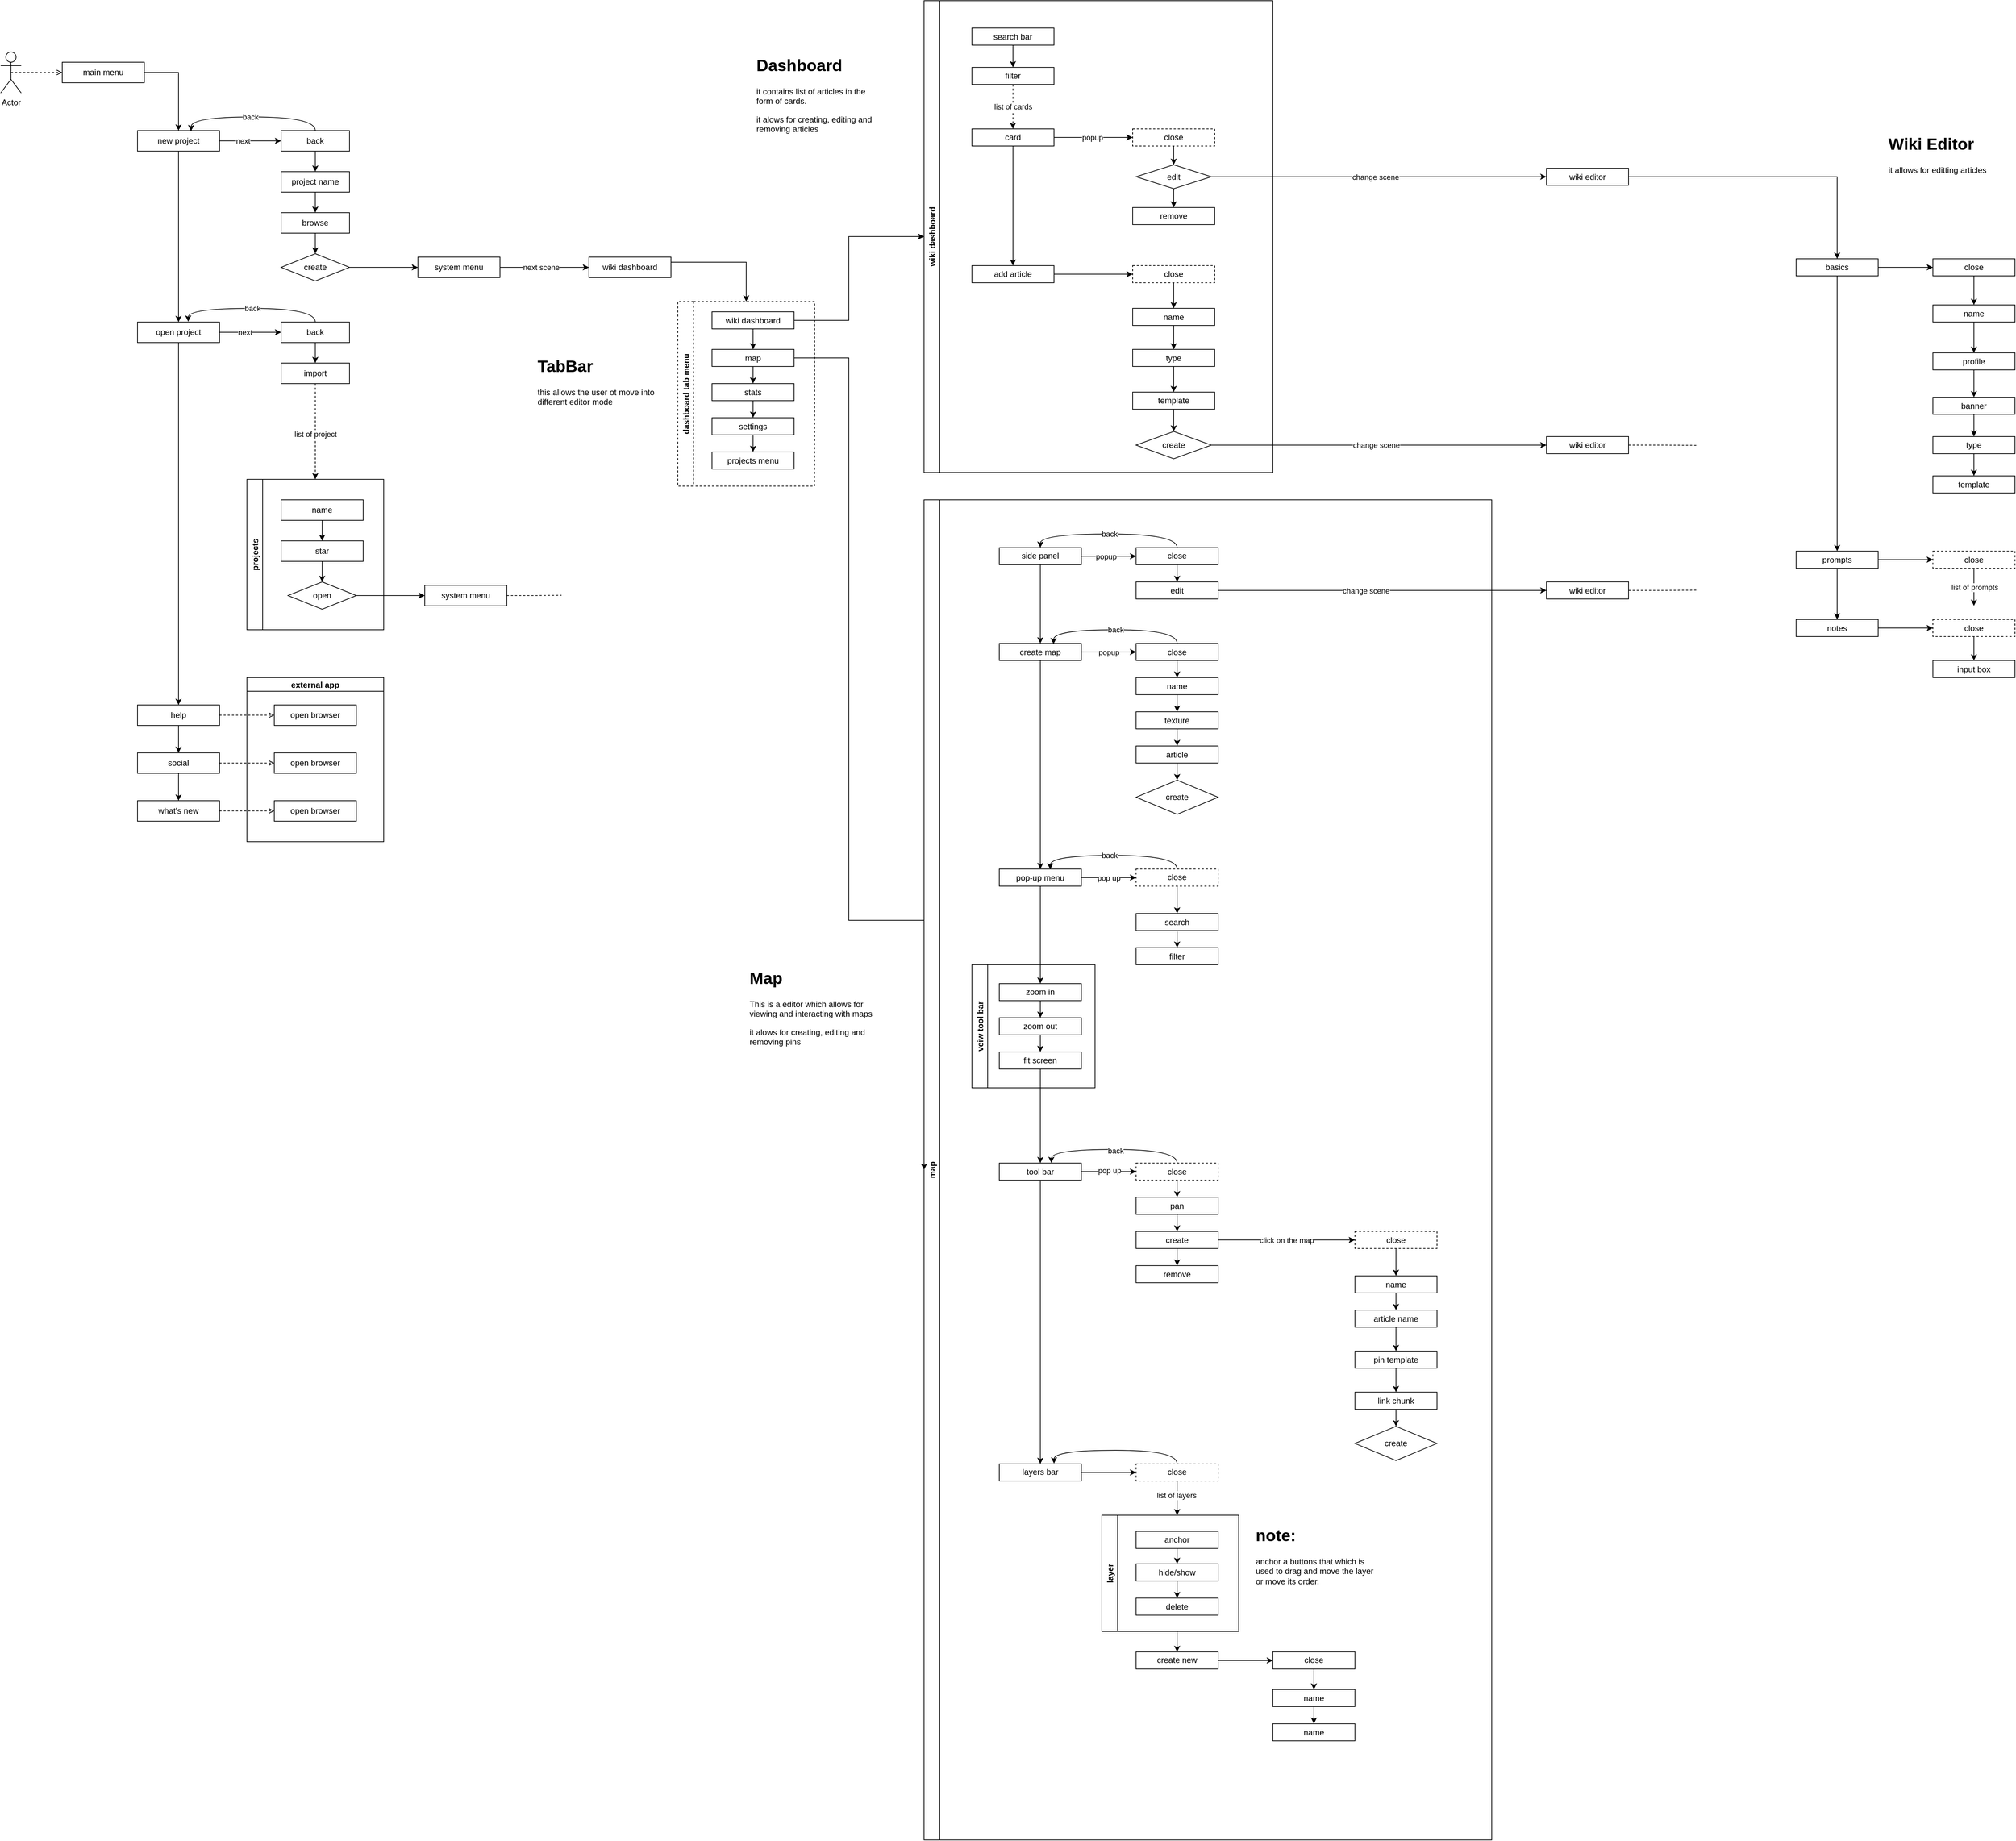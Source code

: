 <mxfile version="16.1.2" type="device"><diagram id="0DMpUwvnD3lYUI36WdBV" name="Page-1"><mxGraphModel dx="2449" dy="1987" grid="1" gridSize="10" guides="1" tooltips="1" connect="1" arrows="1" fold="1" page="1" pageScale="1" pageWidth="850" pageHeight="1100" math="0" shadow="0"><root><mxCell id="0"/><mxCell id="1" parent="0"/><mxCell id="yI7fSmrhhhy40DSLnS2Z-13" style="edgeStyle=orthogonalEdgeStyle;rounded=0;orthogonalLoop=1;jettySize=auto;html=1;exitX=1;exitY=0.5;exitDx=0;exitDy=0;" parent="1" source="yI7fSmrhhhy40DSLnS2Z-2" target="yI7fSmrhhhy40DSLnS2Z-3" edge="1"><mxGeometry relative="1" as="geometry"/></mxCell><mxCell id="yI7fSmrhhhy40DSLnS2Z-2" value="main menu" style="rounded=0;whiteSpace=wrap;html=1;" parent="1" vertex="1"><mxGeometry x="150" y="90" width="120" height="30" as="geometry"/></mxCell><mxCell id="yI7fSmrhhhy40DSLnS2Z-14" style="edgeStyle=orthogonalEdgeStyle;rounded=0;orthogonalLoop=1;jettySize=auto;html=1;exitX=0.5;exitY=1;exitDx=0;exitDy=0;" parent="1" source="yI7fSmrhhhy40DSLnS2Z-3" target="yI7fSmrhhhy40DSLnS2Z-4" edge="1"><mxGeometry relative="1" as="geometry"/></mxCell><mxCell id="yI7fSmrhhhy40DSLnS2Z-15" style="edgeStyle=orthogonalEdgeStyle;rounded=0;orthogonalLoop=1;jettySize=auto;html=1;exitX=1;exitY=0.5;exitDx=0;exitDy=0;entryX=0;entryY=0.5;entryDx=0;entryDy=0;" parent="1" source="yI7fSmrhhhy40DSLnS2Z-3" target="yI7fSmrhhhy40DSLnS2Z-5" edge="1"><mxGeometry relative="1" as="geometry"/></mxCell><mxCell id="yI7fSmrhhhy40DSLnS2Z-62" value="next" style="edgeLabel;html=1;align=center;verticalAlign=middle;resizable=0;points=[];fontColor=#000000;" parent="yI7fSmrhhhy40DSLnS2Z-15" vertex="1" connectable="0"><mxGeometry x="-0.24" relative="1" as="geometry"><mxPoint as="offset"/></mxGeometry></mxCell><mxCell id="yI7fSmrhhhy40DSLnS2Z-3" value="new project" style="rounded=0;whiteSpace=wrap;html=1;" parent="1" vertex="1"><mxGeometry x="260" y="190" width="120" height="30" as="geometry"/></mxCell><mxCell id="yI7fSmrhhhy40DSLnS2Z-23" style="edgeStyle=orthogonalEdgeStyle;rounded=0;orthogonalLoop=1;jettySize=auto;html=1;exitX=1;exitY=0.5;exitDx=0;exitDy=0;" parent="1" source="yI7fSmrhhhy40DSLnS2Z-4" target="yI7fSmrhhhy40DSLnS2Z-6" edge="1"><mxGeometry relative="1" as="geometry"/></mxCell><mxCell id="yI7fSmrhhhy40DSLnS2Z-63" value="next" style="edgeLabel;html=1;align=center;verticalAlign=middle;resizable=0;points=[];fontColor=#000000;" parent="yI7fSmrhhhy40DSLnS2Z-23" vertex="1" connectable="0"><mxGeometry x="-0.221" y="-3" relative="1" as="geometry"><mxPoint x="2" y="-3" as="offset"/></mxGeometry></mxCell><mxCell id="yI7fSmrhhhy40DSLnS2Z-29" style="edgeStyle=orthogonalEdgeStyle;rounded=0;orthogonalLoop=1;jettySize=auto;html=1;exitX=0.5;exitY=1;exitDx=0;exitDy=0;" parent="1" source="yI7fSmrhhhy40DSLnS2Z-4" target="yI7fSmrhhhy40DSLnS2Z-28" edge="1"><mxGeometry relative="1" as="geometry"/></mxCell><mxCell id="yI7fSmrhhhy40DSLnS2Z-4" value="open project" style="rounded=0;whiteSpace=wrap;html=1;" parent="1" vertex="1"><mxGeometry x="260" y="470" width="120" height="30" as="geometry"/></mxCell><mxCell id="yI7fSmrhhhy40DSLnS2Z-16" style="edgeStyle=orthogonalEdgeStyle;rounded=0;orthogonalLoop=1;jettySize=auto;html=1;exitX=0.5;exitY=1;exitDx=0;exitDy=0;entryX=0.5;entryY=0;entryDx=0;entryDy=0;" parent="1" source="yI7fSmrhhhy40DSLnS2Z-5" target="yI7fSmrhhhy40DSLnS2Z-7" edge="1"><mxGeometry relative="1" as="geometry"/></mxCell><mxCell id="yI7fSmrhhhy40DSLnS2Z-59" style="edgeStyle=orthogonalEdgeStyle;curved=1;rounded=0;orthogonalLoop=1;jettySize=auto;html=1;exitX=0.5;exitY=0;exitDx=0;exitDy=0;fontColor=#000000;endArrow=classic;endFill=1;entryX=0.653;entryY=0.026;entryDx=0;entryDy=0;entryPerimeter=0;" parent="1" source="yI7fSmrhhhy40DSLnS2Z-5" target="yI7fSmrhhhy40DSLnS2Z-3" edge="1"><mxGeometry relative="1" as="geometry"><mxPoint x="640" y="170" as="targetPoint"/></mxGeometry></mxCell><mxCell id="yI7fSmrhhhy40DSLnS2Z-60" value="back" style="edgeLabel;html=1;align=center;verticalAlign=middle;resizable=0;points=[];fontColor=#000000;" parent="yI7fSmrhhhy40DSLnS2Z-59" vertex="1" connectable="0"><mxGeometry x="0.032" y="-4" relative="1" as="geometry"><mxPoint x="-1" y="4" as="offset"/></mxGeometry></mxCell><mxCell id="yI7fSmrhhhy40DSLnS2Z-5" value="back" style="rounded=0;whiteSpace=wrap;html=1;" parent="1" vertex="1"><mxGeometry x="470" y="190" width="100" height="30" as="geometry"/></mxCell><mxCell id="yI7fSmrhhhy40DSLnS2Z-24" style="edgeStyle=orthogonalEdgeStyle;rounded=0;orthogonalLoop=1;jettySize=auto;html=1;exitX=0.5;exitY=1;exitDx=0;exitDy=0;entryX=0.5;entryY=0;entryDx=0;entryDy=0;" parent="1" source="yI7fSmrhhhy40DSLnS2Z-6" target="yI7fSmrhhhy40DSLnS2Z-8" edge="1"><mxGeometry relative="1" as="geometry"/></mxCell><mxCell id="yI7fSmrhhhy40DSLnS2Z-64" value="back" style="edgeStyle=orthogonalEdgeStyle;curved=1;rounded=0;orthogonalLoop=1;jettySize=auto;html=1;exitX=0.5;exitY=0;exitDx=0;exitDy=0;entryX=0.618;entryY=-0.02;entryDx=0;entryDy=0;entryPerimeter=0;fontColor=#000000;endArrow=classic;endFill=1;" parent="1" source="yI7fSmrhhhy40DSLnS2Z-6" target="yI7fSmrhhhy40DSLnS2Z-4" edge="1"><mxGeometry relative="1" as="geometry"/></mxCell><mxCell id="yI7fSmrhhhy40DSLnS2Z-6" value="back" style="rounded=0;whiteSpace=wrap;html=1;" parent="1" vertex="1"><mxGeometry x="470" y="470" width="100" height="30" as="geometry"/></mxCell><mxCell id="yI7fSmrhhhy40DSLnS2Z-17" style="edgeStyle=orthogonalEdgeStyle;rounded=0;orthogonalLoop=1;jettySize=auto;html=1;exitX=0.5;exitY=1;exitDx=0;exitDy=0;entryX=0.5;entryY=0;entryDx=0;entryDy=0;" parent="1" source="yI7fSmrhhhy40DSLnS2Z-7" target="yI7fSmrhhhy40DSLnS2Z-9" edge="1"><mxGeometry relative="1" as="geometry"/></mxCell><mxCell id="yI7fSmrhhhy40DSLnS2Z-7" value="project name" style="rounded=0;whiteSpace=wrap;html=1;" parent="1" vertex="1"><mxGeometry x="470" y="250" width="100" height="30" as="geometry"/></mxCell><mxCell id="yI7fSmrhhhy40DSLnS2Z-25" value="list of project" style="edgeStyle=orthogonalEdgeStyle;rounded=0;orthogonalLoop=1;jettySize=auto;html=1;exitX=0.5;exitY=1;exitDx=0;exitDy=0;dashed=1;entryX=0.5;entryY=0;entryDx=0;entryDy=0;" parent="1" source="yI7fSmrhhhy40DSLnS2Z-8" target="yI7fSmrhhhy40DSLnS2Z-46" edge="1"><mxGeometry x="0.053" relative="1" as="geometry"><mxPoint x="520" y="750" as="targetPoint"/><mxPoint as="offset"/></mxGeometry></mxCell><mxCell id="yI7fSmrhhhy40DSLnS2Z-8" value="import" style="rounded=0;whiteSpace=wrap;html=1;" parent="1" vertex="1"><mxGeometry x="470" y="530" width="100" height="30" as="geometry"/></mxCell><mxCell id="yI7fSmrhhhy40DSLnS2Z-18" style="edgeStyle=orthogonalEdgeStyle;rounded=0;orthogonalLoop=1;jettySize=auto;html=1;exitX=0.5;exitY=1;exitDx=0;exitDy=0;entryX=0.5;entryY=0;entryDx=0;entryDy=0;" parent="1" source="yI7fSmrhhhy40DSLnS2Z-9" target="yI7fSmrhhhy40DSLnS2Z-11" edge="1"><mxGeometry relative="1" as="geometry"/></mxCell><mxCell id="yI7fSmrhhhy40DSLnS2Z-9" value="browse" style="rounded=0;whiteSpace=wrap;html=1;" parent="1" vertex="1"><mxGeometry x="470" y="310" width="100" height="30" as="geometry"/></mxCell><mxCell id="yI7fSmrhhhy40DSLnS2Z-20" value="" style="edgeStyle=orthogonalEdgeStyle;rounded=0;orthogonalLoop=1;jettySize=auto;html=1;" parent="1" source="yI7fSmrhhhy40DSLnS2Z-11" target="yI7fSmrhhhy40DSLnS2Z-19" edge="1"><mxGeometry relative="1" as="geometry"/></mxCell><mxCell id="yI7fSmrhhhy40DSLnS2Z-11" value="create" style="rhombus;whiteSpace=wrap;html=1;" parent="1" vertex="1"><mxGeometry x="470" y="370" width="100" height="40" as="geometry"/></mxCell><mxCell id="yI7fSmrhhhy40DSLnS2Z-71" value="" style="edgeStyle=orthogonalEdgeStyle;curved=1;rounded=0;orthogonalLoop=1;jettySize=auto;html=1;fontColor=#000000;endArrow=classic;endFill=1;" parent="1" source="yI7fSmrhhhy40DSLnS2Z-19" target="yI7fSmrhhhy40DSLnS2Z-70" edge="1"><mxGeometry relative="1" as="geometry"/></mxCell><mxCell id="aZdXtItU8HBN7STwmBB5-35" value="next scene" style="edgeLabel;html=1;align=center;verticalAlign=middle;resizable=0;points=[];" parent="yI7fSmrhhhy40DSLnS2Z-71" vertex="1" connectable="0"><mxGeometry x="0.295" y="-2" relative="1" as="geometry"><mxPoint x="-24" y="-2" as="offset"/></mxGeometry></mxCell><mxCell id="yI7fSmrhhhy40DSLnS2Z-19" value="system menu" style="whiteSpace=wrap;html=1;" parent="1" vertex="1"><mxGeometry x="670" y="375" width="120" height="30" as="geometry"/></mxCell><mxCell id="yI7fSmrhhhy40DSLnS2Z-33" value="" style="edgeStyle=orthogonalEdgeStyle;rounded=0;orthogonalLoop=1;jettySize=auto;html=1;dashed=1;endArrow=open;endFill=0;" parent="1" source="yI7fSmrhhhy40DSLnS2Z-28" target="yI7fSmrhhhy40DSLnS2Z-32" edge="1"><mxGeometry relative="1" as="geometry"/></mxCell><mxCell id="yI7fSmrhhhy40DSLnS2Z-38" style="edgeStyle=orthogonalEdgeStyle;rounded=0;orthogonalLoop=1;jettySize=auto;html=1;exitX=0.5;exitY=1;exitDx=0;exitDy=0;entryX=0.5;entryY=0;entryDx=0;entryDy=0;" parent="1" source="yI7fSmrhhhy40DSLnS2Z-28" target="yI7fSmrhhhy40DSLnS2Z-30" edge="1"><mxGeometry relative="1" as="geometry"/></mxCell><mxCell id="yI7fSmrhhhy40DSLnS2Z-28" value="help" style="rounded=0;whiteSpace=wrap;html=1;" parent="1" vertex="1"><mxGeometry x="260" y="1030" width="120" height="30" as="geometry"/></mxCell><mxCell id="yI7fSmrhhhy40DSLnS2Z-35" value="" style="edgeStyle=orthogonalEdgeStyle;rounded=0;orthogonalLoop=1;jettySize=auto;html=1;dashed=1;endArrow=open;endFill=0;" parent="1" source="yI7fSmrhhhy40DSLnS2Z-30" target="yI7fSmrhhhy40DSLnS2Z-34" edge="1"><mxGeometry relative="1" as="geometry"/></mxCell><mxCell id="yI7fSmrhhhy40DSLnS2Z-39" style="edgeStyle=orthogonalEdgeStyle;rounded=0;orthogonalLoop=1;jettySize=auto;html=1;exitX=0.5;exitY=1;exitDx=0;exitDy=0;entryX=0.5;entryY=0;entryDx=0;entryDy=0;" parent="1" source="yI7fSmrhhhy40DSLnS2Z-30" target="yI7fSmrhhhy40DSLnS2Z-31" edge="1"><mxGeometry relative="1" as="geometry"/></mxCell><mxCell id="yI7fSmrhhhy40DSLnS2Z-30" value="social" style="rounded=0;whiteSpace=wrap;html=1;" parent="1" vertex="1"><mxGeometry x="260" y="1100" width="120" height="30" as="geometry"/></mxCell><mxCell id="yI7fSmrhhhy40DSLnS2Z-37" value="" style="edgeStyle=orthogonalEdgeStyle;rounded=0;orthogonalLoop=1;jettySize=auto;html=1;dashed=1;endArrow=open;endFill=0;" parent="1" source="yI7fSmrhhhy40DSLnS2Z-31" target="yI7fSmrhhhy40DSLnS2Z-36" edge="1"><mxGeometry relative="1" as="geometry"/></mxCell><mxCell id="yI7fSmrhhhy40DSLnS2Z-31" value="what's new" style="rounded=0;whiteSpace=wrap;html=1;" parent="1" vertex="1"><mxGeometry x="260" y="1170" width="120" height="30" as="geometry"/></mxCell><mxCell id="yI7fSmrhhhy40DSLnS2Z-40" value="external app" style="swimlane;startSize=20;fontColor=#000000;" parent="1" vertex="1"><mxGeometry x="420" y="990" width="200" height="240" as="geometry"><mxRectangle x="330" y="660" width="100" height="23" as="alternateBounds"/></mxGeometry></mxCell><mxCell id="yI7fSmrhhhy40DSLnS2Z-32" value="open browser" style="rounded=0;whiteSpace=wrap;html=1;" parent="yI7fSmrhhhy40DSLnS2Z-40" vertex="1"><mxGeometry x="40" y="40" width="120" height="30" as="geometry"/></mxCell><mxCell id="yI7fSmrhhhy40DSLnS2Z-34" value="open browser" style="rounded=0;whiteSpace=wrap;html=1;" parent="yI7fSmrhhhy40DSLnS2Z-40" vertex="1"><mxGeometry x="40" y="110" width="120" height="30" as="geometry"/></mxCell><mxCell id="yI7fSmrhhhy40DSLnS2Z-36" value="open browser" style="rounded=0;whiteSpace=wrap;html=1;" parent="yI7fSmrhhhy40DSLnS2Z-40" vertex="1"><mxGeometry x="40" y="180" width="120" height="30" as="geometry"/></mxCell><mxCell id="yI7fSmrhhhy40DSLnS2Z-45" style="edgeStyle=orthogonalEdgeStyle;rounded=0;orthogonalLoop=1;jettySize=auto;html=1;exitX=0.5;exitY=0.5;exitDx=0;exitDy=0;exitPerimeter=0;entryX=0;entryY=0.5;entryDx=0;entryDy=0;dashed=1;fontColor=#000000;endArrow=open;endFill=0;" parent="1" source="yI7fSmrhhhy40DSLnS2Z-44" target="yI7fSmrhhhy40DSLnS2Z-2" edge="1"><mxGeometry relative="1" as="geometry"/></mxCell><mxCell id="yI7fSmrhhhy40DSLnS2Z-44" value="Actor" style="shape=umlActor;verticalLabelPosition=bottom;verticalAlign=top;html=1;outlineConnect=0;fontColor=#000000;" parent="1" vertex="1"><mxGeometry x="60" y="75" width="30" height="60" as="geometry"/></mxCell><mxCell id="yI7fSmrhhhy40DSLnS2Z-46" value="projects" style="swimlane;horizontal=0;fontColor=#000000;" parent="1" vertex="1"><mxGeometry x="420" y="700" width="200" height="220" as="geometry"><mxRectangle x="410" y="750" width="30" height="70" as="alternateBounds"/></mxGeometry></mxCell><mxCell id="yI7fSmrhhhy40DSLnS2Z-12" value="open" style="rhombus;whiteSpace=wrap;html=1;" parent="yI7fSmrhhhy40DSLnS2Z-46" vertex="1"><mxGeometry x="60" y="150" width="100" height="40" as="geometry"/></mxCell><mxCell id="yI7fSmrhhhy40DSLnS2Z-49" style="edgeStyle=orthogonalEdgeStyle;rounded=0;orthogonalLoop=1;jettySize=auto;html=1;exitX=0.5;exitY=1;exitDx=0;exitDy=0;entryX=0.5;entryY=0;entryDx=0;entryDy=0;fontColor=#000000;endArrow=classic;endFill=1;" parent="yI7fSmrhhhy40DSLnS2Z-46" source="yI7fSmrhhhy40DSLnS2Z-47" target="yI7fSmrhhhy40DSLnS2Z-12" edge="1"><mxGeometry relative="1" as="geometry"/></mxCell><mxCell id="yI7fSmrhhhy40DSLnS2Z-47" value="star" style="whiteSpace=wrap;html=1;" parent="yI7fSmrhhhy40DSLnS2Z-46" vertex="1"><mxGeometry x="50" y="90" width="120" height="30" as="geometry"/></mxCell><mxCell id="yI7fSmrhhhy40DSLnS2Z-51" style="edgeStyle=orthogonalEdgeStyle;rounded=0;orthogonalLoop=1;jettySize=auto;html=1;exitX=0.5;exitY=1;exitDx=0;exitDy=0;entryX=0.5;entryY=0;entryDx=0;entryDy=0;fontColor=#000000;endArrow=classic;endFill=1;" parent="yI7fSmrhhhy40DSLnS2Z-46" source="yI7fSmrhhhy40DSLnS2Z-50" target="yI7fSmrhhhy40DSLnS2Z-47" edge="1"><mxGeometry relative="1" as="geometry"/></mxCell><mxCell id="yI7fSmrhhhy40DSLnS2Z-50" value="name" style="whiteSpace=wrap;html=1;" parent="yI7fSmrhhhy40DSLnS2Z-46" vertex="1"><mxGeometry x="50" y="30" width="120" height="30" as="geometry"/></mxCell><mxCell id="aZdXtItU8HBN7STwmBB5-37" style="edgeStyle=orthogonalEdgeStyle;rounded=0;orthogonalLoop=1;jettySize=auto;html=1;exitX=1;exitY=0.5;exitDx=0;exitDy=0;dashed=1;endArrow=none;endFill=0;" parent="1" source="yI7fSmrhhhy40DSLnS2Z-21" edge="1"><mxGeometry relative="1" as="geometry"><mxPoint x="880" y="869.615" as="targetPoint"/></mxGeometry></mxCell><mxCell id="yI7fSmrhhhy40DSLnS2Z-21" value="system menu" style="whiteSpace=wrap;html=1;" parent="1" vertex="1"><mxGeometry x="680" y="855" width="120" height="30" as="geometry"/></mxCell><mxCell id="yI7fSmrhhhy40DSLnS2Z-22" style="edgeStyle=orthogonalEdgeStyle;rounded=0;orthogonalLoop=1;jettySize=auto;html=1;exitX=1;exitY=0.5;exitDx=0;exitDy=0;entryX=0;entryY=0.5;entryDx=0;entryDy=0;" parent="1" source="yI7fSmrhhhy40DSLnS2Z-12" target="yI7fSmrhhhy40DSLnS2Z-21" edge="1"><mxGeometry relative="1" as="geometry"/></mxCell><mxCell id="yI7fSmrhhhy40DSLnS2Z-73" style="edgeStyle=orthogonalEdgeStyle;rounded=0;orthogonalLoop=1;jettySize=auto;html=1;exitX=1;exitY=0.25;exitDx=0;exitDy=0;fontColor=#000000;endArrow=classic;endFill=1;entryX=0.5;entryY=0;entryDx=0;entryDy=0;" parent="1" source="yI7fSmrhhhy40DSLnS2Z-70" target="yI7fSmrhhhy40DSLnS2Z-72" edge="1"><mxGeometry relative="1" as="geometry"><mxPoint x="1150" y="450" as="targetPoint"/></mxGeometry></mxCell><mxCell id="yI7fSmrhhhy40DSLnS2Z-70" value="wiki dashboard" style="whiteSpace=wrap;html=1;" parent="1" vertex="1"><mxGeometry x="920" y="375" width="120" height="30" as="geometry"/></mxCell><mxCell id="yI7fSmrhhhy40DSLnS2Z-72" value="dashboard tab menu" style="swimlane;horizontal=0;fontColor=#000000;dashed=1;" parent="1" vertex="1"><mxGeometry x="1050" y="440" width="200" height="270" as="geometry"/></mxCell><mxCell id="aZdXtItU8HBN7STwmBB5-11" style="edgeStyle=orthogonalEdgeStyle;rounded=0;orthogonalLoop=1;jettySize=auto;html=1;exitX=0.5;exitY=1;exitDx=0;exitDy=0;entryX=0.5;entryY=0;entryDx=0;entryDy=0;" parent="yI7fSmrhhhy40DSLnS2Z-72" source="aZdXtItU8HBN7STwmBB5-2" target="aZdXtItU8HBN7STwmBB5-3" edge="1"><mxGeometry relative="1" as="geometry"/></mxCell><mxCell id="aZdXtItU8HBN7STwmBB5-2" value="wiki dashboard" style="rounded=0;whiteSpace=wrap;html=1;" parent="yI7fSmrhhhy40DSLnS2Z-72" vertex="1"><mxGeometry x="50" y="15" width="120" height="25" as="geometry"/></mxCell><mxCell id="aZdXtItU8HBN7STwmBB5-12" style="edgeStyle=orthogonalEdgeStyle;rounded=0;orthogonalLoop=1;jettySize=auto;html=1;exitX=0.5;exitY=1;exitDx=0;exitDy=0;entryX=0.5;entryY=0;entryDx=0;entryDy=0;" parent="yI7fSmrhhhy40DSLnS2Z-72" source="aZdXtItU8HBN7STwmBB5-3" target="aZdXtItU8HBN7STwmBB5-4" edge="1"><mxGeometry relative="1" as="geometry"/></mxCell><mxCell id="aZdXtItU8HBN7STwmBB5-3" value="map" style="rounded=0;whiteSpace=wrap;html=1;" parent="yI7fSmrhhhy40DSLnS2Z-72" vertex="1"><mxGeometry x="50" y="70" width="120" height="25" as="geometry"/></mxCell><mxCell id="aZdXtItU8HBN7STwmBB5-13" style="edgeStyle=orthogonalEdgeStyle;rounded=0;orthogonalLoop=1;jettySize=auto;html=1;exitX=0.5;exitY=1;exitDx=0;exitDy=0;entryX=0.5;entryY=0;entryDx=0;entryDy=0;" parent="yI7fSmrhhhy40DSLnS2Z-72" source="aZdXtItU8HBN7STwmBB5-4" target="aZdXtItU8HBN7STwmBB5-5" edge="1"><mxGeometry relative="1" as="geometry"/></mxCell><mxCell id="aZdXtItU8HBN7STwmBB5-4" value="stats" style="rounded=0;whiteSpace=wrap;html=1;" parent="yI7fSmrhhhy40DSLnS2Z-72" vertex="1"><mxGeometry x="50" y="120" width="120" height="25" as="geometry"/></mxCell><mxCell id="aZdXtItU8HBN7STwmBB5-14" style="edgeStyle=orthogonalEdgeStyle;rounded=0;orthogonalLoop=1;jettySize=auto;html=1;exitX=0.5;exitY=1;exitDx=0;exitDy=0;entryX=0.5;entryY=0;entryDx=0;entryDy=0;" parent="yI7fSmrhhhy40DSLnS2Z-72" source="aZdXtItU8HBN7STwmBB5-5" target="aZdXtItU8HBN7STwmBB5-6" edge="1"><mxGeometry relative="1" as="geometry"/></mxCell><mxCell id="aZdXtItU8HBN7STwmBB5-5" value="settings" style="rounded=0;whiteSpace=wrap;html=1;" parent="yI7fSmrhhhy40DSLnS2Z-72" vertex="1"><mxGeometry x="50" y="170" width="120" height="25" as="geometry"/></mxCell><mxCell id="aZdXtItU8HBN7STwmBB5-6" value="projects menu" style="rounded=0;whiteSpace=wrap;html=1;" parent="yI7fSmrhhhy40DSLnS2Z-72" vertex="1"><mxGeometry x="50" y="220" width="120" height="25" as="geometry"/></mxCell><mxCell id="aZdXtItU8HBN7STwmBB5-9" value="wiki dashboard" style="swimlane;horizontal=0;" parent="1" vertex="1"><mxGeometry x="1410" width="510" height="690" as="geometry"><mxRectangle x="1330" y="90" width="30" height="140" as="alternateBounds"/></mxGeometry></mxCell><mxCell id="aZdXtItU8HBN7STwmBB5-47" value="" style="edgeStyle=orthogonalEdgeStyle;rounded=0;orthogonalLoop=1;jettySize=auto;html=1;endArrow=classic;endFill=1;" parent="aZdXtItU8HBN7STwmBB5-9" source="aZdXtItU8HBN7STwmBB5-15" target="aZdXtItU8HBN7STwmBB5-46" edge="1"><mxGeometry relative="1" as="geometry"/></mxCell><mxCell id="aZdXtItU8HBN7STwmBB5-15" value="search bar" style="rounded=0;whiteSpace=wrap;html=1;" parent="aZdXtItU8HBN7STwmBB5-9" vertex="1"><mxGeometry x="70" y="40" width="120" height="25" as="geometry"/></mxCell><mxCell id="aZdXtItU8HBN7STwmBB5-50" value="" style="edgeStyle=orthogonalEdgeStyle;rounded=0;orthogonalLoop=1;jettySize=auto;html=1;endArrow=classic;endFill=1;" parent="aZdXtItU8HBN7STwmBB5-9" source="aZdXtItU8HBN7STwmBB5-24" target="aZdXtItU8HBN7STwmBB5-49" edge="1"><mxGeometry relative="1" as="geometry"/></mxCell><mxCell id="aZdXtItU8HBN7STwmBB5-24" value="card" style="rounded=0;whiteSpace=wrap;html=1;" parent="aZdXtItU8HBN7STwmBB5-9" vertex="1"><mxGeometry x="70" y="187.5" width="120" height="25" as="geometry"/></mxCell><mxCell id="aZdXtItU8HBN7STwmBB5-27" value="close" style="rounded=0;whiteSpace=wrap;html=1;dashed=1;" parent="aZdXtItU8HBN7STwmBB5-9" vertex="1"><mxGeometry x="305" y="187.5" width="120" height="25" as="geometry"/></mxCell><mxCell id="aZdXtItU8HBN7STwmBB5-28" value="" style="edgeStyle=orthogonalEdgeStyle;rounded=0;orthogonalLoop=1;jettySize=auto;html=1;" parent="aZdXtItU8HBN7STwmBB5-9" source="aZdXtItU8HBN7STwmBB5-24" target="aZdXtItU8HBN7STwmBB5-27" edge="1"><mxGeometry relative="1" as="geometry"><Array as="points"><mxPoint x="250" y="200.5"/><mxPoint x="250" y="200.5"/></Array></mxGeometry></mxCell><mxCell id="aZdXtItU8HBN7STwmBB5-36" value="popup" style="edgeLabel;html=1;align=center;verticalAlign=middle;resizable=0;points=[];" parent="aZdXtItU8HBN7STwmBB5-28" vertex="1" connectable="0"><mxGeometry x="-0.212" relative="1" as="geometry"><mxPoint x="10" as="offset"/></mxGeometry></mxCell><mxCell id="aZdXtItU8HBN7STwmBB5-30" value="" style="edgeStyle=orthogonalEdgeStyle;rounded=0;orthogonalLoop=1;jettySize=auto;html=1;entryX=0.5;entryY=0;entryDx=0;entryDy=0;" parent="aZdXtItU8HBN7STwmBB5-9" source="aZdXtItU8HBN7STwmBB5-27" target="eSys3oo4BLk1uqP9zyac-32" edge="1"><mxGeometry relative="1" as="geometry"><mxPoint x="365.0" y="242.5" as="targetPoint"/></mxGeometry></mxCell><mxCell id="aZdXtItU8HBN7STwmBB5-48" value="list of cards" style="edgeStyle=orthogonalEdgeStyle;rounded=0;orthogonalLoop=1;jettySize=auto;html=1;exitX=0.5;exitY=1;exitDx=0;exitDy=0;endArrow=classic;endFill=1;dashed=1;" parent="aZdXtItU8HBN7STwmBB5-9" source="aZdXtItU8HBN7STwmBB5-46" target="aZdXtItU8HBN7STwmBB5-24" edge="1"><mxGeometry relative="1" as="geometry"/></mxCell><mxCell id="aZdXtItU8HBN7STwmBB5-46" value="filter" style="rounded=0;whiteSpace=wrap;html=1;" parent="aZdXtItU8HBN7STwmBB5-9" vertex="1"><mxGeometry x="70" y="97.5" width="120" height="25" as="geometry"/></mxCell><mxCell id="aZdXtItU8HBN7STwmBB5-52" value="" style="edgeStyle=orthogonalEdgeStyle;rounded=0;orthogonalLoop=1;jettySize=auto;html=1;endArrow=classic;endFill=1;" parent="aZdXtItU8HBN7STwmBB5-9" source="aZdXtItU8HBN7STwmBB5-49" target="aZdXtItU8HBN7STwmBB5-51" edge="1"><mxGeometry relative="1" as="geometry"/></mxCell><mxCell id="aZdXtItU8HBN7STwmBB5-49" value="add article" style="rounded=0;whiteSpace=wrap;html=1;" parent="aZdXtItU8HBN7STwmBB5-9" vertex="1"><mxGeometry x="70" y="387.5" width="120" height="25" as="geometry"/></mxCell><mxCell id="aZdXtItU8HBN7STwmBB5-54" value="" style="edgeStyle=orthogonalEdgeStyle;rounded=0;orthogonalLoop=1;jettySize=auto;html=1;endArrow=classic;endFill=1;" parent="aZdXtItU8HBN7STwmBB5-9" source="aZdXtItU8HBN7STwmBB5-51" target="aZdXtItU8HBN7STwmBB5-53" edge="1"><mxGeometry relative="1" as="geometry"/></mxCell><mxCell id="aZdXtItU8HBN7STwmBB5-51" value="close" style="rounded=0;whiteSpace=wrap;html=1;dashed=1;" parent="aZdXtItU8HBN7STwmBB5-9" vertex="1"><mxGeometry x="305" y="387.5" width="120" height="25" as="geometry"/></mxCell><mxCell id="aZdXtItU8HBN7STwmBB5-56" value="" style="edgeStyle=orthogonalEdgeStyle;rounded=0;orthogonalLoop=1;jettySize=auto;html=1;endArrow=classic;endFill=1;" parent="aZdXtItU8HBN7STwmBB5-9" source="aZdXtItU8HBN7STwmBB5-53" target="aZdXtItU8HBN7STwmBB5-55" edge="1"><mxGeometry relative="1" as="geometry"/></mxCell><mxCell id="aZdXtItU8HBN7STwmBB5-53" value="name" style="rounded=0;whiteSpace=wrap;html=1;" parent="aZdXtItU8HBN7STwmBB5-9" vertex="1"><mxGeometry x="305" y="450" width="120" height="25" as="geometry"/></mxCell><mxCell id="aZdXtItU8HBN7STwmBB5-58" value="" style="edgeStyle=orthogonalEdgeStyle;rounded=0;orthogonalLoop=1;jettySize=auto;html=1;endArrow=classic;endFill=1;" parent="aZdXtItU8HBN7STwmBB5-9" source="aZdXtItU8HBN7STwmBB5-55" target="aZdXtItU8HBN7STwmBB5-57" edge="1"><mxGeometry relative="1" as="geometry"/></mxCell><mxCell id="aZdXtItU8HBN7STwmBB5-55" value="type" style="rounded=0;whiteSpace=wrap;html=1;" parent="aZdXtItU8HBN7STwmBB5-9" vertex="1"><mxGeometry x="305" y="510" width="120" height="25" as="geometry"/></mxCell><mxCell id="aZdXtItU8HBN7STwmBB5-60" value="" style="edgeStyle=orthogonalEdgeStyle;rounded=0;orthogonalLoop=1;jettySize=auto;html=1;endArrow=classic;endFill=1;" parent="aZdXtItU8HBN7STwmBB5-9" source="aZdXtItU8HBN7STwmBB5-57" target="eSys3oo4BLk1uqP9zyac-38" edge="1"><mxGeometry relative="1" as="geometry"><mxPoint x="365.024" y="632.5" as="targetPoint"/></mxGeometry></mxCell><mxCell id="aZdXtItU8HBN7STwmBB5-57" value="template" style="rounded=0;whiteSpace=wrap;html=1;" parent="aZdXtItU8HBN7STwmBB5-9" vertex="1"><mxGeometry x="305" y="572.5" width="120" height="25" as="geometry"/></mxCell><mxCell id="aZdXtItU8HBN7STwmBB5-65" value="remove" style="rounded=0;whiteSpace=wrap;html=1;" parent="aZdXtItU8HBN7STwmBB5-9" vertex="1"><mxGeometry x="305" y="302.5" width="120" height="25" as="geometry"/></mxCell><mxCell id="eSys3oo4BLk1uqP9zyac-35" style="edgeStyle=orthogonalEdgeStyle;rounded=0;orthogonalLoop=1;jettySize=auto;html=1;exitX=0.5;exitY=1;exitDx=0;exitDy=0;" parent="aZdXtItU8HBN7STwmBB5-9" source="eSys3oo4BLk1uqP9zyac-32" target="aZdXtItU8HBN7STwmBB5-65" edge="1"><mxGeometry relative="1" as="geometry"/></mxCell><mxCell id="eSys3oo4BLk1uqP9zyac-32" value="edit" style="rhombus;whiteSpace=wrap;html=1;glass=0;" parent="aZdXtItU8HBN7STwmBB5-9" vertex="1"><mxGeometry x="310" y="240" width="110" height="35" as="geometry"/></mxCell><mxCell id="eSys3oo4BLk1uqP9zyac-38" value="create" style="rhombus;whiteSpace=wrap;html=1;glass=0;" parent="aZdXtItU8HBN7STwmBB5-9" vertex="1"><mxGeometry x="310" y="630" width="110" height="40" as="geometry"/></mxCell><mxCell id="aZdXtItU8HBN7STwmBB5-10" style="edgeStyle=orthogonalEdgeStyle;rounded=0;orthogonalLoop=1;jettySize=auto;html=1;exitX=1;exitY=0.5;exitDx=0;exitDy=0;entryX=0;entryY=0.5;entryDx=0;entryDy=0;" parent="1" source="aZdXtItU8HBN7STwmBB5-2" target="aZdXtItU8HBN7STwmBB5-9" edge="1"><mxGeometry relative="1" as="geometry"><Array as="points"><mxPoint x="1300" y="467"/><mxPoint x="1300" y="345"/></Array></mxGeometry></mxCell><mxCell id="eSys3oo4BLk1uqP9zyac-157" value="" style="edgeStyle=orthogonalEdgeStyle;rounded=0;orthogonalLoop=1;jettySize=auto;html=1;endArrow=classic;endFill=1;" parent="1" source="aZdXtItU8HBN7STwmBB5-31" target="eSys3oo4BLk1uqP9zyac-156" edge="1"><mxGeometry relative="1" as="geometry"/></mxCell><mxCell id="aZdXtItU8HBN7STwmBB5-31" value="wiki editor" style="rounded=0;whiteSpace=wrap;html=1;" parent="1" vertex="1"><mxGeometry x="2320" y="245" width="120" height="25" as="geometry"/></mxCell><mxCell id="aZdXtItU8HBN7STwmBB5-33" value="&lt;h1&gt;Dashboard&lt;/h1&gt;&lt;p&gt;it contains list of articles in the form of cards.&lt;/p&gt;&lt;p&gt;it alows for creating, editing and removing articles&lt;/p&gt;" style="text;html=1;strokeColor=none;fillColor=none;spacing=5;spacingTop=-20;whiteSpace=wrap;overflow=hidden;rounded=0;" parent="1" vertex="1"><mxGeometry x="1160" y="75" width="190" height="120" as="geometry"/></mxCell><mxCell id="aZdXtItU8HBN7STwmBB5-61" style="edgeStyle=orthogonalEdgeStyle;rounded=0;orthogonalLoop=1;jettySize=auto;html=1;endArrow=classic;endFill=1;entryX=0;entryY=0.5;entryDx=0;entryDy=0;" parent="1" source="eSys3oo4BLk1uqP9zyac-38" target="aZdXtItU8HBN7STwmBB5-63" edge="1"><mxGeometry relative="1" as="geometry"><mxPoint x="1980" y="735" as="targetPoint"/><mxPoint x="1835" y="645" as="sourcePoint"/></mxGeometry></mxCell><mxCell id="eSys3oo4BLk1uqP9zyac-131" value="change scene" style="edgeLabel;html=1;align=center;verticalAlign=middle;resizable=0;points=[];" parent="aZdXtItU8HBN7STwmBB5-61" vertex="1" connectable="0"><mxGeometry x="0.206" relative="1" as="geometry"><mxPoint x="-55" as="offset"/></mxGeometry></mxCell><mxCell id="eSys3oo4BLk1uqP9zyac-133" style="edgeStyle=orthogonalEdgeStyle;rounded=0;orthogonalLoop=1;jettySize=auto;html=1;exitX=1;exitY=0.5;exitDx=0;exitDy=0;dashed=1;endArrow=none;endFill=0;" parent="1" source="aZdXtItU8HBN7STwmBB5-63" edge="1"><mxGeometry relative="1" as="geometry"><mxPoint x="2540" y="650.353" as="targetPoint"/></mxGeometry></mxCell><mxCell id="aZdXtItU8HBN7STwmBB5-63" value="wiki editor" style="rounded=0;whiteSpace=wrap;html=1;" parent="1" vertex="1"><mxGeometry x="2320" y="637.5" width="120" height="25" as="geometry"/></mxCell><mxCell id="aZdXtItU8HBN7STwmBB5-64" value="&amp;nbsp;" style="text;html=1;align=center;verticalAlign=middle;resizable=0;points=[];autosize=1;strokeColor=none;fillColor=none;" parent="1" vertex="1"><mxGeometry x="1190" y="310" width="20" height="20" as="geometry"/></mxCell><mxCell id="aZdXtItU8HBN7STwmBB5-68" value="map" style="swimlane;horizontal=0;" parent="1" vertex="1"><mxGeometry x="1410" y="730" width="830" height="1960" as="geometry"/></mxCell><mxCell id="aZdXtItU8HBN7STwmBB5-78" value="" style="edgeStyle=orthogonalEdgeStyle;rounded=0;orthogonalLoop=1;jettySize=auto;html=1;endArrow=classic;endFill=1;" parent="aZdXtItU8HBN7STwmBB5-68" source="aZdXtItU8HBN7STwmBB5-72" target="aZdXtItU8HBN7STwmBB5-77" edge="1"><mxGeometry relative="1" as="geometry"><Array as="points"><mxPoint x="270" y="82"/><mxPoint x="270" y="82"/></Array></mxGeometry></mxCell><mxCell id="aZdXtItU8HBN7STwmBB5-79" value="popup" style="edgeLabel;html=1;align=center;verticalAlign=middle;resizable=0;points=[];" parent="aZdXtItU8HBN7STwmBB5-78" vertex="1" connectable="0"><mxGeometry x="-0.325" y="1" relative="1" as="geometry"><mxPoint x="9" y="1" as="offset"/></mxGeometry></mxCell><mxCell id="eSys3oo4BLk1uqP9zyac-61" value="" style="edgeStyle=orthogonalEdgeStyle;curved=1;rounded=0;orthogonalLoop=1;jettySize=auto;html=1;" parent="aZdXtItU8HBN7STwmBB5-68" source="aZdXtItU8HBN7STwmBB5-72" target="eSys3oo4BLk1uqP9zyac-60" edge="1"><mxGeometry relative="1" as="geometry"/></mxCell><mxCell id="aZdXtItU8HBN7STwmBB5-72" value="side panel" style="rounded=0;whiteSpace=wrap;html=1;" parent="aZdXtItU8HBN7STwmBB5-68" vertex="1"><mxGeometry x="110" y="69.97" width="120" height="25" as="geometry"/></mxCell><mxCell id="aZdXtItU8HBN7STwmBB5-80" style="edgeStyle=orthogonalEdgeStyle;rounded=0;orthogonalLoop=1;jettySize=auto;html=1;exitX=0.5;exitY=0;exitDx=0;exitDy=0;entryX=0.5;entryY=0;entryDx=0;entryDy=0;endArrow=classic;endFill=1;curved=1;" parent="aZdXtItU8HBN7STwmBB5-68" source="aZdXtItU8HBN7STwmBB5-77" target="aZdXtItU8HBN7STwmBB5-72" edge="1"><mxGeometry relative="1" as="geometry"/></mxCell><mxCell id="aZdXtItU8HBN7STwmBB5-81" value="back" style="edgeLabel;html=1;align=center;verticalAlign=middle;resizable=0;points=[];" parent="aZdXtItU8HBN7STwmBB5-80" vertex="1" connectable="0"><mxGeometry x="-0.044" y="1" relative="1" as="geometry"><mxPoint x="-5" y="-1" as="offset"/></mxGeometry></mxCell><mxCell id="aZdXtItU8HBN7STwmBB5-83" value="" style="edgeStyle=orthogonalEdgeStyle;rounded=0;orthogonalLoop=1;jettySize=auto;html=1;endArrow=classic;endFill=1;" parent="aZdXtItU8HBN7STwmBB5-68" source="aZdXtItU8HBN7STwmBB5-77" target="aZdXtItU8HBN7STwmBB5-82" edge="1"><mxGeometry relative="1" as="geometry"/></mxCell><mxCell id="aZdXtItU8HBN7STwmBB5-77" value="close" style="rounded=0;whiteSpace=wrap;html=1;" parent="aZdXtItU8HBN7STwmBB5-68" vertex="1"><mxGeometry x="310" y="69.97" width="120" height="25" as="geometry"/></mxCell><mxCell id="aZdXtItU8HBN7STwmBB5-82" value="edit" style="rounded=0;whiteSpace=wrap;html=1;" parent="aZdXtItU8HBN7STwmBB5-68" vertex="1"><mxGeometry x="310" y="120" width="120" height="25" as="geometry"/></mxCell><mxCell id="eSys3oo4BLk1uqP9zyac-98" style="edgeStyle=orthogonalEdgeStyle;rounded=0;orthogonalLoop=1;jettySize=auto;html=1;exitX=0.5;exitY=1;exitDx=0;exitDy=0;" parent="aZdXtItU8HBN7STwmBB5-68" source="eSys3oo4BLk1uqP9zyac-60" target="aZdXtItU8HBN7STwmBB5-73" edge="1"><mxGeometry relative="1" as="geometry"/></mxCell><mxCell id="eSys3oo4BLk1uqP9zyac-104" value="popup" style="edgeStyle=orthogonalEdgeStyle;rounded=0;orthogonalLoop=1;jettySize=auto;html=1;" parent="aZdXtItU8HBN7STwmBB5-68" source="eSys3oo4BLk1uqP9zyac-60" target="eSys3oo4BLk1uqP9zyac-103" edge="1"><mxGeometry relative="1" as="geometry"/></mxCell><mxCell id="eSys3oo4BLk1uqP9zyac-60" value="create map" style="rounded=0;whiteSpace=wrap;html=1;" parent="aZdXtItU8HBN7STwmBB5-68" vertex="1"><mxGeometry x="110" y="210" width="120" height="25" as="geometry"/></mxCell><mxCell id="eSys3oo4BLk1uqP9zyac-141" style="edgeStyle=orthogonalEdgeStyle;rounded=0;orthogonalLoop=1;jettySize=auto;html=1;exitX=0.5;exitY=0;exitDx=0;exitDy=0;entryX=0.661;entryY=0.038;entryDx=0;entryDy=0;entryPerimeter=0;endArrow=classic;endFill=1;curved=1;" parent="aZdXtItU8HBN7STwmBB5-68" source="eSys3oo4BLk1uqP9zyac-103" target="eSys3oo4BLk1uqP9zyac-60" edge="1"><mxGeometry relative="1" as="geometry"/></mxCell><mxCell id="eSys3oo4BLk1uqP9zyac-142" value="back" style="edgeLabel;html=1;align=center;verticalAlign=middle;resizable=0;points=[];" parent="eSys3oo4BLk1uqP9zyac-141" vertex="1" connectable="0"><mxGeometry x="-0.198" relative="1" as="geometry"><mxPoint x="-21" as="offset"/></mxGeometry></mxCell><mxCell id="eSys3oo4BLk1uqP9zyac-103" value="close" style="rounded=0;whiteSpace=wrap;html=1;" parent="aZdXtItU8HBN7STwmBB5-68" vertex="1"><mxGeometry x="310" y="210" width="120" height="25" as="geometry"/></mxCell><mxCell id="eSys3oo4BLk1uqP9zyac-109" value="" style="edgeStyle=orthogonalEdgeStyle;rounded=0;orthogonalLoop=1;jettySize=auto;html=1;" parent="aZdXtItU8HBN7STwmBB5-68" source="eSys3oo4BLk1uqP9zyac-106" target="eSys3oo4BLk1uqP9zyac-108" edge="1"><mxGeometry relative="1" as="geometry"/></mxCell><mxCell id="eSys3oo4BLk1uqP9zyac-106" value="name" style="rounded=0;whiteSpace=wrap;html=1;" parent="aZdXtItU8HBN7STwmBB5-68" vertex="1"><mxGeometry x="310" y="260" width="120" height="25" as="geometry"/></mxCell><mxCell id="eSys3oo4BLk1uqP9zyac-107" value="" style="edgeStyle=orthogonalEdgeStyle;rounded=0;orthogonalLoop=1;jettySize=auto;html=1;" parent="aZdXtItU8HBN7STwmBB5-68" source="eSys3oo4BLk1uqP9zyac-103" target="eSys3oo4BLk1uqP9zyac-106" edge="1"><mxGeometry relative="1" as="geometry"/></mxCell><mxCell id="eSys3oo4BLk1uqP9zyac-46" style="edgeStyle=orthogonalEdgeStyle;rounded=0;orthogonalLoop=1;jettySize=auto;html=1;exitX=0.5;exitY=1;exitDx=0;exitDy=0;entryX=0.5;entryY=0;entryDx=0;entryDy=0;" parent="aZdXtItU8HBN7STwmBB5-68" source="aZdXtItU8HBN7STwmBB5-73" target="eSys3oo4BLk1uqP9zyac-28" edge="1"><mxGeometry relative="1" as="geometry"/></mxCell><mxCell id="aZdXtItU8HBN7STwmBB5-73" value="pop-up menu" style="rounded=0;whiteSpace=wrap;html=1;" parent="aZdXtItU8HBN7STwmBB5-68" vertex="1"><mxGeometry x="110" y="540" width="120" height="25" as="geometry"/></mxCell><mxCell id="eSys3oo4BLk1uqP9zyac-7" value="" style="edgeStyle=orthogonalEdgeStyle;rounded=0;orthogonalLoop=1;jettySize=auto;html=1;" parent="aZdXtItU8HBN7STwmBB5-68" source="eSys3oo4BLk1uqP9zyac-4" target="eSys3oo4BLk1uqP9zyac-6" edge="1"><mxGeometry relative="1" as="geometry"/></mxCell><mxCell id="eSys3oo4BLk1uqP9zyac-4" value="search" style="rounded=0;whiteSpace=wrap;html=1;" parent="aZdXtItU8HBN7STwmBB5-68" vertex="1"><mxGeometry x="310" y="605" width="120" height="25" as="geometry"/></mxCell><mxCell id="eSys3oo4BLk1uqP9zyac-6" value="filter" style="rounded=0;whiteSpace=wrap;html=1;" parent="aZdXtItU8HBN7STwmBB5-68" vertex="1"><mxGeometry x="310" y="655" width="120" height="25" as="geometry"/></mxCell><mxCell id="eSys3oo4BLk1uqP9zyac-15" value="" style="edgeStyle=orthogonalEdgeStyle;curved=1;rounded=0;orthogonalLoop=1;jettySize=auto;html=1;" parent="aZdXtItU8HBN7STwmBB5-68" source="eSys3oo4BLk1uqP9zyac-12" target="eSys3oo4BLk1uqP9zyac-14" edge="1"><mxGeometry relative="1" as="geometry"/></mxCell><mxCell id="eSys3oo4BLk1uqP9zyac-17" value="pop up" style="edgeLabel;html=1;align=center;verticalAlign=middle;resizable=0;points=[];" parent="eSys3oo4BLk1uqP9zyac-15" vertex="1" connectable="0"><mxGeometry x="-0.339" y="1" relative="1" as="geometry"><mxPoint x="14" y="-1" as="offset"/></mxGeometry></mxCell><mxCell id="eSys3oo4BLk1uqP9zyac-12" value="tool bar" style="rounded=0;whiteSpace=wrap;html=1;" parent="aZdXtItU8HBN7STwmBB5-68" vertex="1"><mxGeometry x="110" y="970.03" width="120" height="25" as="geometry"/></mxCell><mxCell id="eSys3oo4BLk1uqP9zyac-19" value="" style="edgeStyle=orthogonalEdgeStyle;curved=1;rounded=0;orthogonalLoop=1;jettySize=auto;html=1;" parent="aZdXtItU8HBN7STwmBB5-68" source="eSys3oo4BLk1uqP9zyac-14" target="eSys3oo4BLk1uqP9zyac-18" edge="1"><mxGeometry relative="1" as="geometry"/></mxCell><mxCell id="eSys3oo4BLk1uqP9zyac-53" style="edgeStyle=orthogonalEdgeStyle;rounded=0;orthogonalLoop=1;jettySize=auto;html=1;exitX=0.5;exitY=0;exitDx=0;exitDy=0;entryX=0.634;entryY=-0.009;entryDx=0;entryDy=0;entryPerimeter=0;curved=1;" parent="aZdXtItU8HBN7STwmBB5-68" source="eSys3oo4BLk1uqP9zyac-14" target="eSys3oo4BLk1uqP9zyac-12" edge="1"><mxGeometry relative="1" as="geometry"/></mxCell><mxCell id="eSys3oo4BLk1uqP9zyac-54" value="back" style="edgeLabel;html=1;align=center;verticalAlign=middle;resizable=0;points=[];" parent="eSys3oo4BLk1uqP9zyac-53" vertex="1" connectable="0"><mxGeometry x="-0.12" y="2" relative="1" as="geometry"><mxPoint x="-12" as="offset"/></mxGeometry></mxCell><mxCell id="eSys3oo4BLk1uqP9zyac-14" value="close" style="rounded=0;whiteSpace=wrap;html=1;dashed=1;" parent="aZdXtItU8HBN7STwmBB5-68" vertex="1"><mxGeometry x="310" y="970.03" width="120" height="25" as="geometry"/></mxCell><mxCell id="eSys3oo4BLk1uqP9zyac-21" value="" style="edgeStyle=orthogonalEdgeStyle;curved=1;rounded=0;orthogonalLoop=1;jettySize=auto;html=1;" parent="aZdXtItU8HBN7STwmBB5-68" source="eSys3oo4BLk1uqP9zyac-18" target="eSys3oo4BLk1uqP9zyac-20" edge="1"><mxGeometry relative="1" as="geometry"/></mxCell><mxCell id="eSys3oo4BLk1uqP9zyac-18" value="pan" style="rounded=0;whiteSpace=wrap;html=1;" parent="aZdXtItU8HBN7STwmBB5-68" vertex="1"><mxGeometry x="310" y="1020.03" width="120" height="25" as="geometry"/></mxCell><mxCell id="eSys3oo4BLk1uqP9zyac-23" value="" style="edgeStyle=orthogonalEdgeStyle;curved=1;rounded=0;orthogonalLoop=1;jettySize=auto;html=1;" parent="aZdXtItU8HBN7STwmBB5-68" source="eSys3oo4BLk1uqP9zyac-20" target="eSys3oo4BLk1uqP9zyac-22" edge="1"><mxGeometry relative="1" as="geometry"/></mxCell><mxCell id="eSys3oo4BLk1uqP9zyac-66" value="&lt;span style=&quot;color: rgb(0, 0, 0); font-family: helvetica; font-size: 11px; font-style: normal; font-weight: 400; letter-spacing: normal; text-align: center; text-indent: 0px; text-transform: none; word-spacing: 0px; background-color: rgb(255, 255, 255); display: inline; float: none;&quot;&gt;click on the map&lt;/span&gt;" style="edgeStyle=orthogonalEdgeStyle;rounded=0;orthogonalLoop=1;jettySize=auto;html=1;" parent="aZdXtItU8HBN7STwmBB5-68" source="eSys3oo4BLk1uqP9zyac-20" target="eSys3oo4BLk1uqP9zyac-65" edge="1"><mxGeometry relative="1" as="geometry"><mxPoint as="offset"/></mxGeometry></mxCell><mxCell id="eSys3oo4BLk1uqP9zyac-20" value="create" style="rounded=0;whiteSpace=wrap;html=1;" parent="aZdXtItU8HBN7STwmBB5-68" vertex="1"><mxGeometry x="310" y="1070.03" width="120" height="25" as="geometry"/></mxCell><mxCell id="eSys3oo4BLk1uqP9zyac-22" value="remove" style="rounded=0;whiteSpace=wrap;html=1;" parent="aZdXtItU8HBN7STwmBB5-68" vertex="1"><mxGeometry x="310" y="1120.03" width="120" height="25" as="geometry"/></mxCell><mxCell id="eSys3oo4BLk1uqP9zyac-39" value="veiw tool bar" style="swimlane;horizontal=0;glass=0;" parent="aZdXtItU8HBN7STwmBB5-68" vertex="1"><mxGeometry x="70" y="680" width="180" height="180" as="geometry"/></mxCell><mxCell id="eSys3oo4BLk1uqP9zyac-40" value="fit screen" style="rounded=0;whiteSpace=wrap;html=1;" parent="eSys3oo4BLk1uqP9zyac-39" vertex="1"><mxGeometry x="40" y="127.5" width="120" height="25" as="geometry"/></mxCell><mxCell id="eSys3oo4BLk1uqP9zyac-30" value="zoom out" style="rounded=0;whiteSpace=wrap;html=1;" parent="eSys3oo4BLk1uqP9zyac-39" vertex="1"><mxGeometry x="40" y="77.5" width="120" height="25" as="geometry"/></mxCell><mxCell id="eSys3oo4BLk1uqP9zyac-41" value="" style="edgeStyle=orthogonalEdgeStyle;rounded=0;orthogonalLoop=1;jettySize=auto;html=1;" parent="eSys3oo4BLk1uqP9zyac-39" source="eSys3oo4BLk1uqP9zyac-30" target="eSys3oo4BLk1uqP9zyac-40" edge="1"><mxGeometry relative="1" as="geometry"/></mxCell><mxCell id="eSys3oo4BLk1uqP9zyac-28" value="zoom in" style="rounded=0;whiteSpace=wrap;html=1;" parent="eSys3oo4BLk1uqP9zyac-39" vertex="1"><mxGeometry x="40" y="27.5" width="120" height="25" as="geometry"/></mxCell><mxCell id="eSys3oo4BLk1uqP9zyac-31" value="" style="edgeStyle=orthogonalEdgeStyle;curved=1;rounded=0;orthogonalLoop=1;jettySize=auto;html=1;" parent="eSys3oo4BLk1uqP9zyac-39" source="eSys3oo4BLk1uqP9zyac-28" target="eSys3oo4BLk1uqP9zyac-30" edge="1"><mxGeometry relative="1" as="geometry"/></mxCell><mxCell id="eSys3oo4BLk1uqP9zyac-47" style="edgeStyle=orthogonalEdgeStyle;rounded=0;orthogonalLoop=1;jettySize=auto;html=1;exitX=0.5;exitY=1;exitDx=0;exitDy=0;" parent="aZdXtItU8HBN7STwmBB5-68" source="eSys3oo4BLk1uqP9zyac-40" target="eSys3oo4BLk1uqP9zyac-12" edge="1"><mxGeometry relative="1" as="geometry"/></mxCell><mxCell id="eSys3oo4BLk1uqP9zyac-49" value="" style="edgeStyle=orthogonalEdgeStyle;rounded=0;orthogonalLoop=1;jettySize=auto;html=1;" parent="aZdXtItU8HBN7STwmBB5-68" source="eSys3oo4BLk1uqP9zyac-12" target="eSys3oo4BLk1uqP9zyac-48" edge="1"><mxGeometry relative="1" as="geometry"/></mxCell><mxCell id="eSys3oo4BLk1uqP9zyac-85" value="" style="edgeStyle=orthogonalEdgeStyle;rounded=0;orthogonalLoop=1;jettySize=auto;html=1;" parent="aZdXtItU8HBN7STwmBB5-68" source="eSys3oo4BLk1uqP9zyac-65" target="eSys3oo4BLk1uqP9zyac-84" edge="1"><mxGeometry relative="1" as="geometry"/></mxCell><mxCell id="eSys3oo4BLk1uqP9zyac-65" value="close" style="rounded=0;whiteSpace=wrap;html=1;dashed=1;" parent="aZdXtItU8HBN7STwmBB5-68" vertex="1"><mxGeometry x="630" y="1070.03" width="120" height="25" as="geometry"/></mxCell><mxCell id="eSys3oo4BLk1uqP9zyac-87" value="" style="edgeStyle=orthogonalEdgeStyle;rounded=0;orthogonalLoop=1;jettySize=auto;html=1;" parent="aZdXtItU8HBN7STwmBB5-68" source="eSys3oo4BLk1uqP9zyac-84" target="eSys3oo4BLk1uqP9zyac-86" edge="1"><mxGeometry relative="1" as="geometry"/></mxCell><mxCell id="eSys3oo4BLk1uqP9zyac-84" value="name" style="rounded=0;whiteSpace=wrap;html=1;" parent="aZdXtItU8HBN7STwmBB5-68" vertex="1"><mxGeometry x="630" y="1135.03" width="120" height="25" as="geometry"/></mxCell><mxCell id="eSys3oo4BLk1uqP9zyac-86" value="article name" style="rounded=0;whiteSpace=wrap;html=1;" parent="aZdXtItU8HBN7STwmBB5-68" vertex="1"><mxGeometry x="630" y="1185.03" width="120" height="25" as="geometry"/></mxCell><mxCell id="eSys3oo4BLk1uqP9zyac-97" style="edgeStyle=orthogonalEdgeStyle;rounded=0;orthogonalLoop=1;jettySize=auto;html=1;exitX=0.5;exitY=1;exitDx=0;exitDy=0;entryX=0.5;entryY=0;entryDx=0;entryDy=0;" parent="aZdXtItU8HBN7STwmBB5-68" source="eSys3oo4BLk1uqP9zyac-89" target="eSys3oo4BLk1uqP9zyac-94" edge="1"><mxGeometry relative="1" as="geometry"/></mxCell><mxCell id="eSys3oo4BLk1uqP9zyac-89" value="pin template" style="rounded=0;whiteSpace=wrap;html=1;" parent="aZdXtItU8HBN7STwmBB5-68" vertex="1"><mxGeometry x="630" y="1245.03" width="120" height="25" as="geometry"/></mxCell><mxCell id="eSys3oo4BLk1uqP9zyac-90" value="" style="edgeStyle=orthogonalEdgeStyle;rounded=0;orthogonalLoop=1;jettySize=auto;html=1;" parent="aZdXtItU8HBN7STwmBB5-68" source="eSys3oo4BLk1uqP9zyac-86" target="eSys3oo4BLk1uqP9zyac-89" edge="1"><mxGeometry relative="1" as="geometry"/></mxCell><mxCell id="eSys3oo4BLk1uqP9zyac-94" value="link chunk" style="rounded=0;whiteSpace=wrap;html=1;" parent="aZdXtItU8HBN7STwmBB5-68" vertex="1"><mxGeometry x="630" y="1305.03" width="120" height="25" as="geometry"/></mxCell><mxCell id="eSys3oo4BLk1uqP9zyac-51" value="" style="edgeStyle=orthogonalEdgeStyle;rounded=0;orthogonalLoop=1;jettySize=auto;html=1;" parent="aZdXtItU8HBN7STwmBB5-68" source="eSys3oo4BLk1uqP9zyac-48" target="eSys3oo4BLk1uqP9zyac-50" edge="1"><mxGeometry relative="1" as="geometry"/></mxCell><mxCell id="eSys3oo4BLk1uqP9zyac-48" value="layers bar" style="rounded=0;whiteSpace=wrap;html=1;" parent="aZdXtItU8HBN7STwmBB5-68" vertex="1"><mxGeometry x="110" y="1409.96" width="120" height="25" as="geometry"/></mxCell><mxCell id="eSys3oo4BLk1uqP9zyac-67" style="edgeStyle=orthogonalEdgeStyle;rounded=0;orthogonalLoop=1;jettySize=auto;html=1;exitX=0.5;exitY=0;exitDx=0;exitDy=0;entryX=0.667;entryY=-0.023;entryDx=0;entryDy=0;entryPerimeter=0;curved=1;" parent="aZdXtItU8HBN7STwmBB5-68" source="eSys3oo4BLk1uqP9zyac-50" target="eSys3oo4BLk1uqP9zyac-48" edge="1"><mxGeometry relative="1" as="geometry"/></mxCell><mxCell id="eSys3oo4BLk1uqP9zyac-50" value="close" style="rounded=0;whiteSpace=wrap;html=1;dashed=1;" parent="aZdXtItU8HBN7STwmBB5-68" vertex="1"><mxGeometry x="310" y="1409.96" width="120" height="25" as="geometry"/></mxCell><mxCell id="eSys3oo4BLk1uqP9zyac-82" style="edgeStyle=orthogonalEdgeStyle;rounded=0;orthogonalLoop=1;jettySize=auto;html=1;entryX=0.5;entryY=0;entryDx=0;entryDy=0;" parent="aZdXtItU8HBN7STwmBB5-68" target="eSys3oo4BLk1uqP9zyac-79" edge="1"><mxGeometry relative="1" as="geometry"><mxPoint x="370" y="1654.96" as="sourcePoint"/><Array as="points"><mxPoint x="370" y="1654.96"/></Array></mxGeometry></mxCell><mxCell id="eSys3oo4BLk1uqP9zyac-68" value="layer" style="swimlane;horizontal=0;glass=0;" parent="aZdXtItU8HBN7STwmBB5-68" vertex="1"><mxGeometry x="260" y="1484.96" width="200" height="170" as="geometry"/></mxCell><mxCell id="eSys3oo4BLk1uqP9zyac-73" value="" style="edgeStyle=orthogonalEdgeStyle;curved=1;rounded=0;orthogonalLoop=1;jettySize=auto;html=1;" parent="eSys3oo4BLk1uqP9zyac-68" source="eSys3oo4BLk1uqP9zyac-69" target="eSys3oo4BLk1uqP9zyac-72" edge="1"><mxGeometry relative="1" as="geometry"/></mxCell><mxCell id="eSys3oo4BLk1uqP9zyac-69" value="hide/show" style="rounded=0;whiteSpace=wrap;html=1;" parent="eSys3oo4BLk1uqP9zyac-68" vertex="1"><mxGeometry x="50" y="71.25" width="120" height="25" as="geometry"/></mxCell><mxCell id="eSys3oo4BLk1uqP9zyac-72" value="delete" style="rounded=0;whiteSpace=wrap;html=1;" parent="eSys3oo4BLk1uqP9zyac-68" vertex="1"><mxGeometry x="50" y="121.25" width="120" height="25" as="geometry"/></mxCell><mxCell id="eSys3oo4BLk1uqP9zyac-77" style="edgeStyle=orthogonalEdgeStyle;rounded=0;orthogonalLoop=1;jettySize=auto;html=1;exitX=0.5;exitY=1;exitDx=0;exitDy=0;" parent="eSys3oo4BLk1uqP9zyac-68" source="eSys3oo4BLk1uqP9zyac-75" target="eSys3oo4BLk1uqP9zyac-69" edge="1"><mxGeometry relative="1" as="geometry"/></mxCell><mxCell id="eSys3oo4BLk1uqP9zyac-75" value="anchor" style="rounded=0;whiteSpace=wrap;html=1;" parent="eSys3oo4BLk1uqP9zyac-68" vertex="1"><mxGeometry x="50" y="23.75" width="120" height="25" as="geometry"/></mxCell><mxCell id="eSys3oo4BLk1uqP9zyac-76" value="" style="edgeStyle=orthogonalEdgeStyle;rounded=0;orthogonalLoop=1;jettySize=auto;html=1;" parent="aZdXtItU8HBN7STwmBB5-68" source="eSys3oo4BLk1uqP9zyac-50" edge="1"><mxGeometry relative="1" as="geometry"><mxPoint x="370" y="1484.96" as="targetPoint"/></mxGeometry></mxCell><mxCell id="eSys3oo4BLk1uqP9zyac-83" value="list of layers" style="edgeLabel;html=1;align=center;verticalAlign=middle;resizable=0;points=[];" parent="eSys3oo4BLk1uqP9zyac-76" vertex="1" connectable="0"><mxGeometry x="-0.177" y="-1" relative="1" as="geometry"><mxPoint as="offset"/></mxGeometry></mxCell><mxCell id="eSys3oo4BLk1uqP9zyac-118" value="" style="edgeStyle=orthogonalEdgeStyle;rounded=0;orthogonalLoop=1;jettySize=auto;html=1;" parent="aZdXtItU8HBN7STwmBB5-68" source="eSys3oo4BLk1uqP9zyac-79" target="eSys3oo4BLk1uqP9zyac-117" edge="1"><mxGeometry relative="1" as="geometry"/></mxCell><mxCell id="eSys3oo4BLk1uqP9zyac-79" value="create new" style="rounded=0;whiteSpace=wrap;html=1;" parent="aZdXtItU8HBN7STwmBB5-68" vertex="1"><mxGeometry x="310" y="1684.96" width="120" height="25" as="geometry"/></mxCell><mxCell id="eSys3oo4BLk1uqP9zyac-78" value="&lt;h1&gt;note:&lt;/h1&gt;&lt;p&gt;anchor a buttons that which is used to drag and move the layer or move its order.&lt;/p&gt;" style="text;html=1;strokeColor=none;fillColor=none;spacing=5;spacingTop=-20;whiteSpace=wrap;overflow=hidden;rounded=0;glass=0;" parent="aZdXtItU8HBN7STwmBB5-68" vertex="1"><mxGeometry x="480" y="1494.96" width="190" height="120" as="geometry"/></mxCell><mxCell id="eSys3oo4BLk1uqP9zyac-101" value="" style="edgeStyle=orthogonalEdgeStyle;rounded=0;orthogonalLoop=1;jettySize=auto;html=1;" parent="aZdXtItU8HBN7STwmBB5-68" source="eSys3oo4BLk1uqP9zyac-94" target="eSys3oo4BLk1uqP9zyac-102" edge="1"><mxGeometry relative="1" as="geometry"><mxPoint x="690" y="1365.03" as="targetPoint"/></mxGeometry></mxCell><mxCell id="eSys3oo4BLk1uqP9zyac-102" value="create" style="rhombus;whiteSpace=wrap;html=1;glass=0;" parent="aZdXtItU8HBN7STwmBB5-68" vertex="1"><mxGeometry x="630" y="1355.03" width="120" height="50" as="geometry"/></mxCell><mxCell id="eSys3oo4BLk1uqP9zyac-5" value="" style="edgeStyle=orthogonalEdgeStyle;rounded=0;orthogonalLoop=1;jettySize=auto;html=1;" parent="aZdXtItU8HBN7STwmBB5-68" source="eSys3oo4BLk1uqP9zyac-2" target="eSys3oo4BLk1uqP9zyac-4" edge="1"><mxGeometry relative="1" as="geometry"/></mxCell><mxCell id="eSys3oo4BLk1uqP9zyac-8" style="edgeStyle=orthogonalEdgeStyle;rounded=0;orthogonalLoop=1;jettySize=auto;html=1;exitX=0.5;exitY=0;exitDx=0;exitDy=0;entryX=0.621;entryY=0.023;entryDx=0;entryDy=0;entryPerimeter=0;curved=1;" parent="aZdXtItU8HBN7STwmBB5-68" source="eSys3oo4BLk1uqP9zyac-2" target="aZdXtItU8HBN7STwmBB5-73" edge="1"><mxGeometry relative="1" as="geometry"/></mxCell><mxCell id="eSys3oo4BLk1uqP9zyac-9" value="back" style="edgeLabel;html=1;align=center;verticalAlign=middle;resizable=0;points=[];" parent="eSys3oo4BLk1uqP9zyac-8" vertex="1" connectable="0"><mxGeometry x="-0.207" relative="1" as="geometry"><mxPoint x="-30" as="offset"/></mxGeometry></mxCell><mxCell id="eSys3oo4BLk1uqP9zyac-2" value="close" style="rounded=0;whiteSpace=wrap;html=1;dashed=1;" parent="aZdXtItU8HBN7STwmBB5-68" vertex="1"><mxGeometry x="310" y="539.97" width="120" height="25" as="geometry"/></mxCell><mxCell id="eSys3oo4BLk1uqP9zyac-3" value="pop up" style="edgeStyle=orthogonalEdgeStyle;rounded=0;orthogonalLoop=1;jettySize=auto;html=1;" parent="aZdXtItU8HBN7STwmBB5-68" source="aZdXtItU8HBN7STwmBB5-73" target="eSys3oo4BLk1uqP9zyac-2" edge="1"><mxGeometry relative="1" as="geometry"/></mxCell><mxCell id="eSys3oo4BLk1uqP9zyac-108" value="texture" style="rounded=0;whiteSpace=wrap;html=1;" parent="aZdXtItU8HBN7STwmBB5-68" vertex="1"><mxGeometry x="310" y="310" width="120" height="25" as="geometry"/></mxCell><mxCell id="eSys3oo4BLk1uqP9zyac-115" value="" style="edgeStyle=orthogonalEdgeStyle;rounded=0;orthogonalLoop=1;jettySize=auto;html=1;" parent="aZdXtItU8HBN7STwmBB5-68" source="eSys3oo4BLk1uqP9zyac-113" target="eSys3oo4BLk1uqP9zyac-116" edge="1"><mxGeometry relative="1" as="geometry"><mxPoint x="370" y="410" as="targetPoint"/></mxGeometry></mxCell><mxCell id="eSys3oo4BLk1uqP9zyac-113" value="article" style="rounded=0;whiteSpace=wrap;html=1;" parent="aZdXtItU8HBN7STwmBB5-68" vertex="1"><mxGeometry x="310" y="360" width="120" height="25" as="geometry"/></mxCell><mxCell id="eSys3oo4BLk1uqP9zyac-114" value="" style="edgeStyle=orthogonalEdgeStyle;rounded=0;orthogonalLoop=1;jettySize=auto;html=1;" parent="aZdXtItU8HBN7STwmBB5-68" source="eSys3oo4BLk1uqP9zyac-108" target="eSys3oo4BLk1uqP9zyac-113" edge="1"><mxGeometry relative="1" as="geometry"/></mxCell><mxCell id="eSys3oo4BLk1uqP9zyac-116" value="create" style="rhombus;whiteSpace=wrap;html=1;glass=0;" parent="aZdXtItU8HBN7STwmBB5-68" vertex="1"><mxGeometry x="310" y="410" width="120" height="50" as="geometry"/></mxCell><mxCell id="eSys3oo4BLk1uqP9zyac-120" value="" style="edgeStyle=orthogonalEdgeStyle;rounded=0;orthogonalLoop=1;jettySize=auto;html=1;" parent="aZdXtItU8HBN7STwmBB5-68" source="eSys3oo4BLk1uqP9zyac-117" target="eSys3oo4BLk1uqP9zyac-119" edge="1"><mxGeometry relative="1" as="geometry"/></mxCell><mxCell id="eSys3oo4BLk1uqP9zyac-117" value="close" style="rounded=0;whiteSpace=wrap;html=1;" parent="aZdXtItU8HBN7STwmBB5-68" vertex="1"><mxGeometry x="510" y="1684.96" width="120" height="25" as="geometry"/></mxCell><mxCell id="eSys3oo4BLk1uqP9zyac-122" value="" style="edgeStyle=orthogonalEdgeStyle;rounded=0;orthogonalLoop=1;jettySize=auto;html=1;" parent="aZdXtItU8HBN7STwmBB5-68" source="eSys3oo4BLk1uqP9zyac-119" target="eSys3oo4BLk1uqP9zyac-121" edge="1"><mxGeometry relative="1" as="geometry"/></mxCell><mxCell id="eSys3oo4BLk1uqP9zyac-119" value="name" style="rounded=0;whiteSpace=wrap;html=1;" parent="aZdXtItU8HBN7STwmBB5-68" vertex="1"><mxGeometry x="510" y="1740" width="120" height="25" as="geometry"/></mxCell><mxCell id="eSys3oo4BLk1uqP9zyac-121" value="name" style="rounded=0;whiteSpace=wrap;html=1;" parent="aZdXtItU8HBN7STwmBB5-68" vertex="1"><mxGeometry x="510" y="1790" width="120" height="25" as="geometry"/></mxCell><mxCell id="aZdXtItU8HBN7STwmBB5-69" value="&lt;h1&gt;&lt;span&gt;Map&lt;/span&gt;&lt;/h1&gt;&lt;p&gt;This is a editor which allows for viewing and interacting with maps&lt;/p&gt;&lt;p&gt;it alows for creating, editing and removing pins&lt;/p&gt;" style="text;html=1;strokeColor=none;fillColor=none;spacing=5;spacingTop=-20;whiteSpace=wrap;overflow=hidden;rounded=0;" parent="1" vertex="1"><mxGeometry x="1150" y="1410" width="190" height="120" as="geometry"/></mxCell><mxCell id="aZdXtItU8HBN7STwmBB5-70" value="&lt;h1&gt;&lt;span&gt;TabBar&lt;/span&gt;&lt;/h1&gt;&lt;p&gt;&lt;span style=&quot;font-size: 12px ; font-weight: normal&quot;&gt;this allows the user ot move into different editor mode&lt;/span&gt;&lt;/p&gt;" style="text;html=1;strokeColor=none;fillColor=none;spacing=5;spacingTop=-20;whiteSpace=wrap;overflow=hidden;rounded=0;" parent="1" vertex="1"><mxGeometry x="840" y="515" width="190" height="120" as="geometry"/></mxCell><mxCell id="aZdXtItU8HBN7STwmBB5-71" style="edgeStyle=orthogonalEdgeStyle;rounded=0;orthogonalLoop=1;jettySize=auto;html=1;exitX=1;exitY=0.5;exitDx=0;exitDy=0;entryX=0;entryY=0.5;entryDx=0;entryDy=0;endArrow=classic;endFill=1;" parent="1" source="aZdXtItU8HBN7STwmBB5-3" target="aZdXtItU8HBN7STwmBB5-68" edge="1"><mxGeometry relative="1" as="geometry"><Array as="points"><mxPoint x="1300" y="522"/><mxPoint x="1300" y="1345"/></Array></mxGeometry></mxCell><mxCell id="eSys3oo4BLk1uqP9zyac-37" style="edgeStyle=orthogonalEdgeStyle;rounded=0;orthogonalLoop=1;jettySize=auto;html=1;exitX=1;exitY=0.5;exitDx=0;exitDy=0;entryX=0;entryY=0.5;entryDx=0;entryDy=0;" parent="1" source="eSys3oo4BLk1uqP9zyac-32" target="aZdXtItU8HBN7STwmBB5-31" edge="1"><mxGeometry relative="1" as="geometry"/></mxCell><mxCell id="eSys3oo4BLk1uqP9zyac-129" value="change scene" style="edgeLabel;html=1;align=center;verticalAlign=middle;resizable=0;points=[];" parent="eSys3oo4BLk1uqP9zyac-37" vertex="1" connectable="0"><mxGeometry x="0.325" y="-4" relative="1" as="geometry"><mxPoint x="-85" y="-4" as="offset"/></mxGeometry></mxCell><mxCell id="eSys3oo4BLk1uqP9zyac-123" style="edgeStyle=orthogonalEdgeStyle;rounded=0;orthogonalLoop=1;jettySize=auto;html=1;exitX=1;exitY=0.5;exitDx=0;exitDy=0;" parent="1" source="aZdXtItU8HBN7STwmBB5-82" target="eSys3oo4BLk1uqP9zyac-125" edge="1"><mxGeometry relative="1" as="geometry"><mxPoint x="2300" y="863" as="targetPoint"/></mxGeometry></mxCell><mxCell id="eSys3oo4BLk1uqP9zyac-132" value="change scene" style="edgeLabel;html=1;align=center;verticalAlign=middle;resizable=0;points=[];" parent="eSys3oo4BLk1uqP9zyac-123" vertex="1" connectable="0"><mxGeometry x="-0.101" y="-4" relative="1" as="geometry"><mxPoint y="-4" as="offset"/></mxGeometry></mxCell><mxCell id="eSys3oo4BLk1uqP9zyac-134" style="edgeStyle=orthogonalEdgeStyle;rounded=0;orthogonalLoop=1;jettySize=auto;html=1;exitX=1;exitY=0.5;exitDx=0;exitDy=0;dashed=1;endArrow=none;endFill=0;" parent="1" source="eSys3oo4BLk1uqP9zyac-125" edge="1"><mxGeometry relative="1" as="geometry"><mxPoint x="2540" y="862.118" as="targetPoint"/></mxGeometry></mxCell><mxCell id="eSys3oo4BLk1uqP9zyac-125" value="wiki editor" style="rounded=0;whiteSpace=wrap;html=1;" parent="1" vertex="1"><mxGeometry x="2320" y="850" width="120" height="25" as="geometry"/></mxCell><mxCell id="eSys3oo4BLk1uqP9zyac-140" value="" style="edgeStyle=orthogonalEdgeStyle;rounded=0;orthogonalLoop=1;jettySize=auto;html=1;endArrow=classic;endFill=1;" parent="1" source="eSys3oo4BLk1uqP9zyac-136" target="eSys3oo4BLk1uqP9zyac-139" edge="1"><mxGeometry relative="1" as="geometry"/></mxCell><mxCell id="eSys3oo4BLk1uqP9zyac-147" value="" style="edgeStyle=orthogonalEdgeStyle;rounded=0;orthogonalLoop=1;jettySize=auto;html=1;endArrow=classic;endFill=1;" parent="1" source="eSys3oo4BLk1uqP9zyac-136" target="eSys3oo4BLk1uqP9zyac-146" edge="1"><mxGeometry relative="1" as="geometry"/></mxCell><mxCell id="eSys3oo4BLk1uqP9zyac-136" value="prompts" style="rounded=0;whiteSpace=wrap;html=1;" parent="1" vertex="1"><mxGeometry x="2685" y="805" width="120" height="25" as="geometry"/></mxCell><mxCell id="eSys3oo4BLk1uqP9zyac-138" value="&lt;h1&gt;Wiki Editor&lt;/h1&gt;&lt;p&gt;&lt;span&gt;it allows for editting articles&lt;/span&gt;&lt;br&gt;&lt;/p&gt;" style="text;html=1;strokeColor=none;fillColor=none;spacing=5;spacingTop=-20;whiteSpace=wrap;overflow=hidden;rounded=0;" parent="1" vertex="1"><mxGeometry x="2815" y="190" width="190" height="120" as="geometry"/></mxCell><mxCell id="eSys3oo4BLk1uqP9zyac-145" value="list of prompts" style="edgeStyle=orthogonalEdgeStyle;curved=1;rounded=0;orthogonalLoop=1;jettySize=auto;html=1;endArrow=classic;endFill=1;" parent="1" source="eSys3oo4BLk1uqP9zyac-139" edge="1"><mxGeometry relative="1" as="geometry"><mxPoint x="2945" y="885" as="targetPoint"/></mxGeometry></mxCell><mxCell id="eSys3oo4BLk1uqP9zyac-139" value="close" style="rounded=0;whiteSpace=wrap;html=1;dashed=1;" parent="1" vertex="1"><mxGeometry x="2885" y="805" width="120" height="25" as="geometry"/></mxCell><mxCell id="eSys3oo4BLk1uqP9zyac-149" value="" style="edgeStyle=orthogonalEdgeStyle;rounded=0;orthogonalLoop=1;jettySize=auto;html=1;endArrow=classic;endFill=1;" parent="1" source="eSys3oo4BLk1uqP9zyac-146" target="eSys3oo4BLk1uqP9zyac-148" edge="1"><mxGeometry relative="1" as="geometry"/></mxCell><mxCell id="eSys3oo4BLk1uqP9zyac-146" value="notes" style="rounded=0;whiteSpace=wrap;html=1;" parent="1" vertex="1"><mxGeometry x="2685" y="905" width="120" height="25" as="geometry"/></mxCell><mxCell id="eSys3oo4BLk1uqP9zyac-151" value="" style="edgeStyle=orthogonalEdgeStyle;rounded=0;orthogonalLoop=1;jettySize=auto;html=1;endArrow=classic;endFill=1;" parent="1" source="eSys3oo4BLk1uqP9zyac-148" target="eSys3oo4BLk1uqP9zyac-150" edge="1"><mxGeometry relative="1" as="geometry"/></mxCell><mxCell id="eSys3oo4BLk1uqP9zyac-148" value="close" style="rounded=0;whiteSpace=wrap;html=1;dashed=1;" parent="1" vertex="1"><mxGeometry x="2885" y="905" width="120" height="25" as="geometry"/></mxCell><mxCell id="eSys3oo4BLk1uqP9zyac-150" value="input box" style="rounded=0;whiteSpace=wrap;html=1;" parent="1" vertex="1"><mxGeometry x="2885" y="965" width="120" height="25" as="geometry"/></mxCell><mxCell id="eSys3oo4BLk1uqP9zyac-158" value="" style="edgeStyle=orthogonalEdgeStyle;rounded=0;orthogonalLoop=1;jettySize=auto;html=1;endArrow=classic;endFill=1;" parent="1" source="eSys3oo4BLk1uqP9zyac-156" target="eSys3oo4BLk1uqP9zyac-136" edge="1"><mxGeometry relative="1" as="geometry"/></mxCell><mxCell id="eSys3oo4BLk1uqP9zyac-160" value="" style="edgeStyle=orthogonalEdgeStyle;rounded=0;orthogonalLoop=1;jettySize=auto;html=1;endArrow=classic;endFill=1;" parent="1" source="eSys3oo4BLk1uqP9zyac-156" target="eSys3oo4BLk1uqP9zyac-159" edge="1"><mxGeometry relative="1" as="geometry"/></mxCell><mxCell id="eSys3oo4BLk1uqP9zyac-156" value="basics" style="rounded=0;whiteSpace=wrap;html=1;" parent="1" vertex="1"><mxGeometry x="2685" y="377.5" width="120" height="25" as="geometry"/></mxCell><mxCell id="eSys3oo4BLk1uqP9zyac-162" value="" style="edgeStyle=orthogonalEdgeStyle;rounded=0;orthogonalLoop=1;jettySize=auto;html=1;endArrow=classic;endFill=1;" parent="1" source="eSys3oo4BLk1uqP9zyac-159" target="eSys3oo4BLk1uqP9zyac-161" edge="1"><mxGeometry relative="1" as="geometry"/></mxCell><mxCell id="eSys3oo4BLk1uqP9zyac-159" value="close" style="rounded=0;whiteSpace=wrap;html=1;" parent="1" vertex="1"><mxGeometry x="2885" y="377.5" width="120" height="25" as="geometry"/></mxCell><mxCell id="8DFCA8_AAbXmMct9nY_s-2" value="" style="edgeStyle=orthogonalEdgeStyle;rounded=0;orthogonalLoop=1;jettySize=auto;html=1;" parent="1" source="eSys3oo4BLk1uqP9zyac-161" target="8DFCA8_AAbXmMct9nY_s-1" edge="1"><mxGeometry relative="1" as="geometry"/></mxCell><mxCell id="eSys3oo4BLk1uqP9zyac-161" value="name" style="rounded=0;whiteSpace=wrap;html=1;" parent="1" vertex="1"><mxGeometry x="2885" y="445" width="120" height="25" as="geometry"/></mxCell><mxCell id="eSys3oo4BLk1uqP9zyac-166" value="" style="edgeStyle=orthogonalEdgeStyle;rounded=0;orthogonalLoop=1;jettySize=auto;html=1;endArrow=classic;endFill=1;" parent="1" source="eSys3oo4BLk1uqP9zyac-163" target="eSys3oo4BLk1uqP9zyac-165" edge="1"><mxGeometry relative="1" as="geometry"/></mxCell><mxCell id="eSys3oo4BLk1uqP9zyac-163" value="banner" style="rounded=0;whiteSpace=wrap;html=1;" parent="1" vertex="1"><mxGeometry x="2885" y="580" width="120" height="25" as="geometry"/></mxCell><mxCell id="eSys3oo4BLk1uqP9zyac-169" value="" style="edgeStyle=orthogonalEdgeStyle;rounded=0;orthogonalLoop=1;jettySize=auto;html=1;endArrow=classic;endFill=1;" parent="1" source="eSys3oo4BLk1uqP9zyac-165" target="eSys3oo4BLk1uqP9zyac-168" edge="1"><mxGeometry relative="1" as="geometry"/></mxCell><mxCell id="eSys3oo4BLk1uqP9zyac-165" value="type" style="rounded=0;whiteSpace=wrap;html=1;" parent="1" vertex="1"><mxGeometry x="2885" y="637.5" width="120" height="25" as="geometry"/></mxCell><mxCell id="eSys3oo4BLk1uqP9zyac-168" value="template" style="rounded=0;whiteSpace=wrap;html=1;" parent="1" vertex="1"><mxGeometry x="2885" y="695" width="120" height="25" as="geometry"/></mxCell><mxCell id="8DFCA8_AAbXmMct9nY_s-4" style="edgeStyle=orthogonalEdgeStyle;rounded=0;orthogonalLoop=1;jettySize=auto;html=1;exitX=0.5;exitY=1;exitDx=0;exitDy=0;" parent="1" source="8DFCA8_AAbXmMct9nY_s-1" target="eSys3oo4BLk1uqP9zyac-163" edge="1"><mxGeometry relative="1" as="geometry"/></mxCell><mxCell id="8DFCA8_AAbXmMct9nY_s-1" value="profile" style="rounded=0;whiteSpace=wrap;html=1;" parent="1" vertex="1"><mxGeometry x="2885" y="515" width="120" height="25" as="geometry"/></mxCell></root></mxGraphModel></diagram></mxfile>